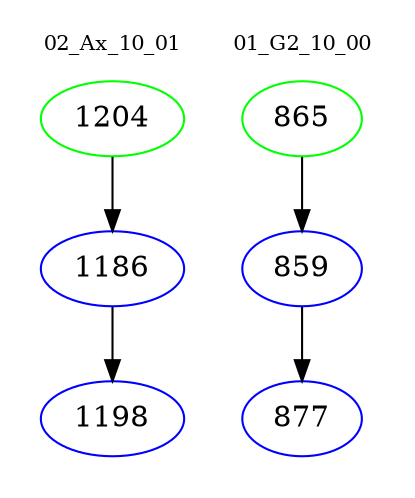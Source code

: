 digraph{
subgraph cluster_0 {
color = white
label = "02_Ax_10_01";
fontsize=10;
T0_1204 [label="1204", color="green"]
T0_1204 -> T0_1186 [color="black"]
T0_1186 [label="1186", color="blue"]
T0_1186 -> T0_1198 [color="black"]
T0_1198 [label="1198", color="blue"]
}
subgraph cluster_1 {
color = white
label = "01_G2_10_00";
fontsize=10;
T1_865 [label="865", color="green"]
T1_865 -> T1_859 [color="black"]
T1_859 [label="859", color="blue"]
T1_859 -> T1_877 [color="black"]
T1_877 [label="877", color="blue"]
}
}
